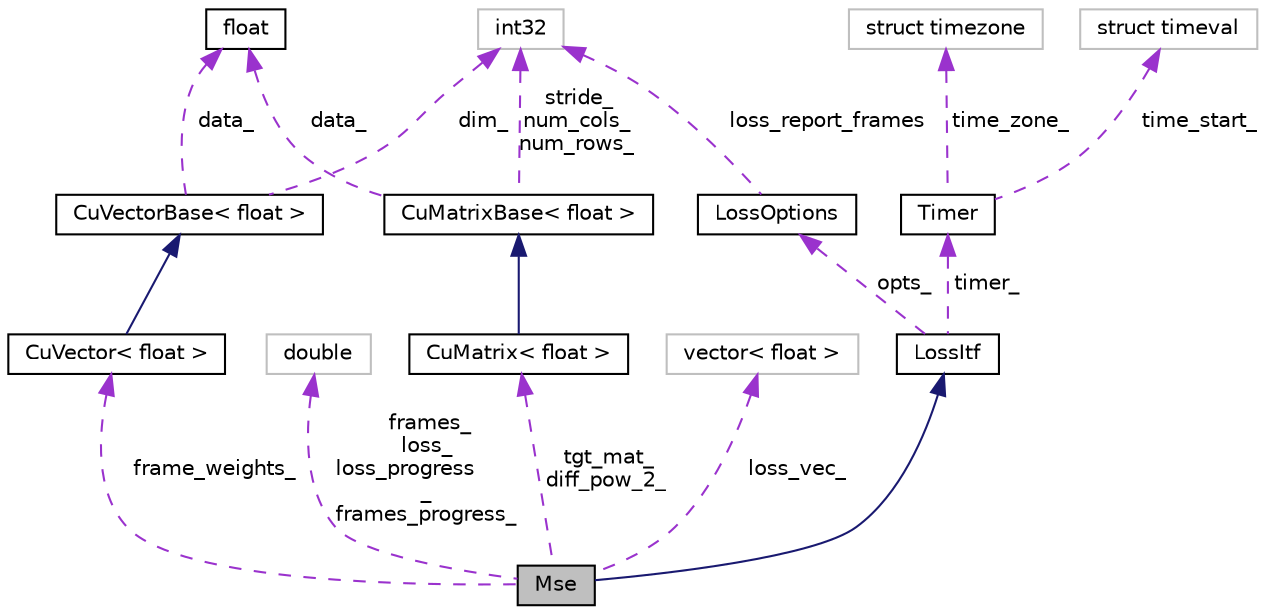 digraph "Mse"
{
  edge [fontname="Helvetica",fontsize="10",labelfontname="Helvetica",labelfontsize="10"];
  node [fontname="Helvetica",fontsize="10",shape=record];
  Node2 [label="Mse",height=0.2,width=0.4,color="black", fillcolor="grey75", style="filled", fontcolor="black"];
  Node3 -> Node2 [dir="back",color="midnightblue",fontsize="10",style="solid",fontname="Helvetica"];
  Node3 [label="LossItf",height=0.2,width=0.4,color="black", fillcolor="white", style="filled",URL="$classkaldi_1_1nnet1_1_1LossItf.html"];
  Node4 -> Node3 [dir="back",color="darkorchid3",fontsize="10",style="dashed",label=" opts_" ,fontname="Helvetica"];
  Node4 [label="LossOptions",height=0.2,width=0.4,color="black", fillcolor="white", style="filled",URL="$structkaldi_1_1nnet1_1_1LossOptions.html"];
  Node5 -> Node4 [dir="back",color="darkorchid3",fontsize="10",style="dashed",label=" loss_report_frames" ,fontname="Helvetica"];
  Node5 [label="int32",height=0.2,width=0.4,color="grey75", fillcolor="white", style="filled"];
  Node6 -> Node3 [dir="back",color="darkorchid3",fontsize="10",style="dashed",label=" timer_" ,fontname="Helvetica"];
  Node6 [label="Timer",height=0.2,width=0.4,color="black", fillcolor="white", style="filled",URL="$classkaldi_1_1Timer.html"];
  Node7 -> Node6 [dir="back",color="darkorchid3",fontsize="10",style="dashed",label=" time_start_" ,fontname="Helvetica"];
  Node7 [label="struct timeval",height=0.2,width=0.4,color="grey75", fillcolor="white", style="filled"];
  Node8 -> Node6 [dir="back",color="darkorchid3",fontsize="10",style="dashed",label=" time_zone_" ,fontname="Helvetica"];
  Node8 [label="struct timezone",height=0.2,width=0.4,color="grey75", fillcolor="white", style="filled"];
  Node9 -> Node2 [dir="back",color="darkorchid3",fontsize="10",style="dashed",label=" frames_\nloss_\nloss_progress\l_\nframes_progress_" ,fontname="Helvetica"];
  Node9 [label="double",height=0.2,width=0.4,color="grey75", fillcolor="white", style="filled"];
  Node10 -> Node2 [dir="back",color="darkorchid3",fontsize="10",style="dashed",label=" tgt_mat_\ndiff_pow_2_" ,fontname="Helvetica"];
  Node10 [label="CuMatrix\< float \>",height=0.2,width=0.4,color="black", fillcolor="white", style="filled",URL="$classkaldi_1_1CuMatrix.html"];
  Node11 -> Node10 [dir="back",color="midnightblue",fontsize="10",style="solid",fontname="Helvetica"];
  Node11 [label="CuMatrixBase\< float \>",height=0.2,width=0.4,color="black", fillcolor="white", style="filled",URL="$classkaldi_1_1CuMatrixBase.html"];
  Node12 -> Node11 [dir="back",color="darkorchid3",fontsize="10",style="dashed",label=" data_" ,fontname="Helvetica"];
  Node12 [label="float",height=0.2,width=0.4,color="black", fillcolor="white", style="filled",URL="$classfloat.html"];
  Node5 -> Node11 [dir="back",color="darkorchid3",fontsize="10",style="dashed",label=" stride_\nnum_cols_\nnum_rows_" ,fontname="Helvetica"];
  Node13 -> Node2 [dir="back",color="darkorchid3",fontsize="10",style="dashed",label=" loss_vec_" ,fontname="Helvetica"];
  Node13 [label="vector\< float \>",height=0.2,width=0.4,color="grey75", fillcolor="white", style="filled"];
  Node14 -> Node2 [dir="back",color="darkorchid3",fontsize="10",style="dashed",label=" frame_weights_" ,fontname="Helvetica"];
  Node14 [label="CuVector\< float \>",height=0.2,width=0.4,color="black", fillcolor="white", style="filled",URL="$classkaldi_1_1CuVector.html"];
  Node15 -> Node14 [dir="back",color="midnightblue",fontsize="10",style="solid",fontname="Helvetica"];
  Node15 [label="CuVectorBase\< float \>",height=0.2,width=0.4,color="black", fillcolor="white", style="filled",URL="$classkaldi_1_1CuVectorBase.html"];
  Node12 -> Node15 [dir="back",color="darkorchid3",fontsize="10",style="dashed",label=" data_" ,fontname="Helvetica"];
  Node5 -> Node15 [dir="back",color="darkorchid3",fontsize="10",style="dashed",label=" dim_" ,fontname="Helvetica"];
}
